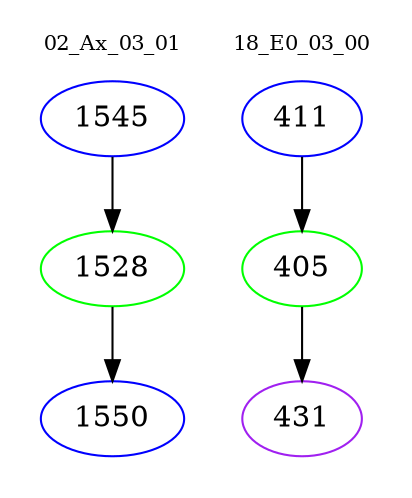 digraph{
subgraph cluster_0 {
color = white
label = "02_Ax_03_01";
fontsize=10;
T0_1545 [label="1545", color="blue"]
T0_1545 -> T0_1528 [color="black"]
T0_1528 [label="1528", color="green"]
T0_1528 -> T0_1550 [color="black"]
T0_1550 [label="1550", color="blue"]
}
subgraph cluster_1 {
color = white
label = "18_E0_03_00";
fontsize=10;
T1_411 [label="411", color="blue"]
T1_411 -> T1_405 [color="black"]
T1_405 [label="405", color="green"]
T1_405 -> T1_431 [color="black"]
T1_431 [label="431", color="purple"]
}
}
